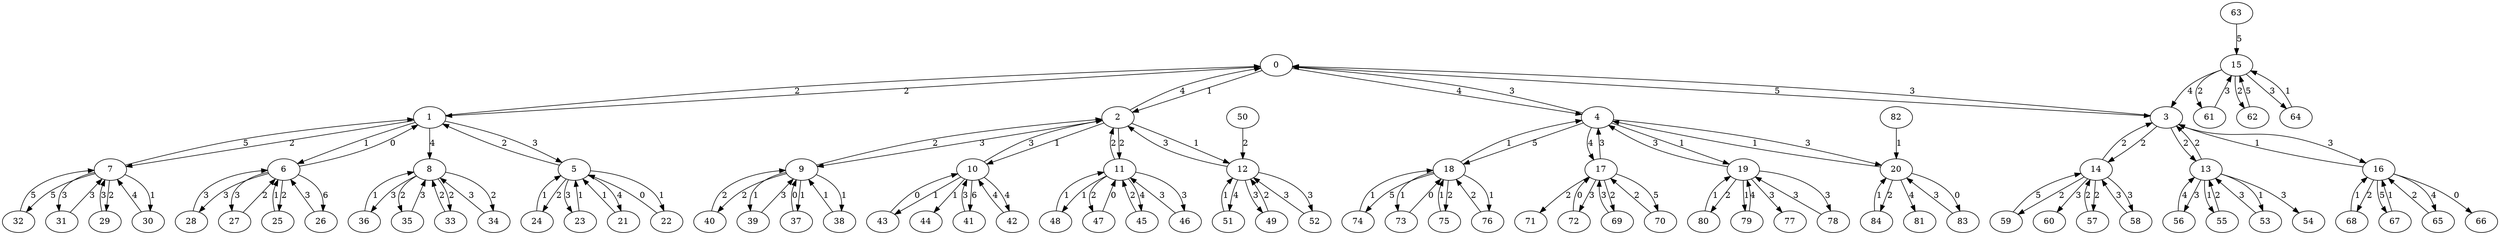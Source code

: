 strict digraph "" {
	0 -> 1	[label=2];
	0 -> 2	[label=1];
	0 -> 3	[label=5];
	0 -> 4	[label=4];
	1 -> 0	[label=2];
	1 -> 5	[label=3];
	1 -> 6	[label=1];
	1 -> 7	[label=2];
	1 -> 8	[label=4];
	2 -> 0	[label=4];
	2 -> 9	[label=3];
	2 -> 10	[label=1];
	2 -> 11	[label=2];
	2 -> 12	[label=1];
	3 -> 0	[label=3];
	3 -> 13	[label=2];
	3 -> 14	[label=2];
	3 -> 16	[label=3];
	4 -> 0	[label=3];
	4 -> 17	[label=4];
	4 -> 18	[label=5];
	4 -> 19	[label=1];
	4 -> 20	[label=3];
	5 -> 1	[label=2];
	5 -> 21	[label=4];
	5 -> 22	[label=1];
	5 -> 23	[label=3];
	5 -> 24	[label=2];
	6 -> 1	[label=0];
	6 -> 25	[label=2];
	6 -> 26	[label=6];
	6 -> 27	[label=3];
	6 -> 28	[label=3];
	7 -> 1	[label=5];
	7 -> 29	[label=2];
	7 -> 30	[label=1];
	7 -> 31	[label=3];
	7 -> 32	[label=5];
	8 -> 33	[label=2];
	8 -> 34	[label=2];
	8 -> 35	[label=2];
	8 -> 36	[label=3];
	9 -> 2	[label=2];
	9 -> 37	[label=1];
	9 -> 38	[label=1];
	9 -> 39	[label=1];
	9 -> 40	[label=2];
	10 -> 2	[label=3];
	10 -> 41	[label=6];
	10 -> 42	[label=4];
	10 -> 43	[label=1];
	10 -> 44	[label=1];
	11 -> 2	[label=2];
	11 -> 45	[label=4];
	11 -> 46	[label=3];
	11 -> 47	[label=2];
	11 -> 48	[label=1];
	12 -> 2	[label=3];
	12 -> 49	[label=3];
	12 -> 51	[label=4];
	12 -> 52	[label=3];
	13 -> 3	[label=2];
	13 -> 53	[label=1];
	13 -> 54	[label=3];
	13 -> 55	[label=1];
	13 -> 56	[label=3];
	14 -> 3	[label=2];
	14 -> 57	[label=2];
	14 -> 58	[label=3];
	14 -> 59	[label=2];
	14 -> 60	[label=3];
	15 -> 3	[label=4];
	15 -> 61	[label=2];
	15 -> 62	[label=2];
	15 -> 64	[label=3];
	16 -> 3	[label=1];
	16 -> 65	[label=4];
	16 -> 66	[label=0];
	16 -> 67	[label=5];
	16 -> 68	[label=2];
	17 -> 4	[label=3];
	17 -> 69	[label=2];
	17 -> 70	[label=5];
	17 -> 71	[label=2];
	17 -> 72	[label=3];
	18 -> 4	[label=1];
	18 -> 73	[label=1];
	18 -> 74	[label=5];
	18 -> 75	[label=2];
	18 -> 76	[label=1];
	19 -> 4	[label=3];
	19 -> 77	[label=3];
	19 -> 78	[label=3];
	19 -> 79	[label=1];
	19 -> 80	[label=2];
	20 -> 4	[label=1];
	20 -> 81	[label=4];
	20 -> 83	[label=0];
	20 -> 84	[label=2];
	21 -> 5	[label=1];
	22 -> 5	[label=0];
	23 -> 5	[label=1];
	24 -> 5	[label=1];
	25 -> 6	[label=1];
	26 -> 6	[label=3];
	27 -> 6	[label=2];
	28 -> 6	[label=3];
	29 -> 7	[label=3];
	30 -> 7	[label=4];
	31 -> 7	[label=3];
	32 -> 7	[label=5];
	33 -> 8	[label=2];
	34 -> 8	[label=3];
	35 -> 8	[label=3];
	36 -> 8	[label=1];
	37 -> 9	[label=0];
	38 -> 9	[label=1];
	39 -> 9	[label=3];
	40 -> 9	[label=2];
	41 -> 10	[label=3];
	42 -> 10	[label=4];
	43 -> 10	[label=0];
	45 -> 11	[label=2];
	46 -> 11	[label=3];
	47 -> 11	[label=0];
	48 -> 11	[label=1];
	49 -> 12	[label=2];
	50 -> 12	[label=2];
	51 -> 12	[label=1];
	52 -> 12	[label=3];
	53 -> 13	[label=3];
	55 -> 13	[label=2];
	56 -> 13	[label=4];
	57 -> 14	[label=2];
	58 -> 14	[label=3];
	59 -> 14	[label=5];
	61 -> 15	[label=3];
	62 -> 15	[label=5];
	63 -> 15	[label=5];
	64 -> 15	[label=1];
	65 -> 16	[label=2];
	67 -> 16	[label=1];
	68 -> 16	[label=1];
	69 -> 17	[label=3];
	70 -> 17	[label=2];
	72 -> 17	[label=0];
	73 -> 18	[label=0];
	74 -> 18	[label=1];
	75 -> 18	[label=1];
	76 -> 18	[label=2];
	78 -> 19	[label=3];
	79 -> 19	[label=4];
	80 -> 19	[label=1];
	82 -> 20	[label=1];
	83 -> 20	[label=3];
	84 -> 20	[label=1];
}
